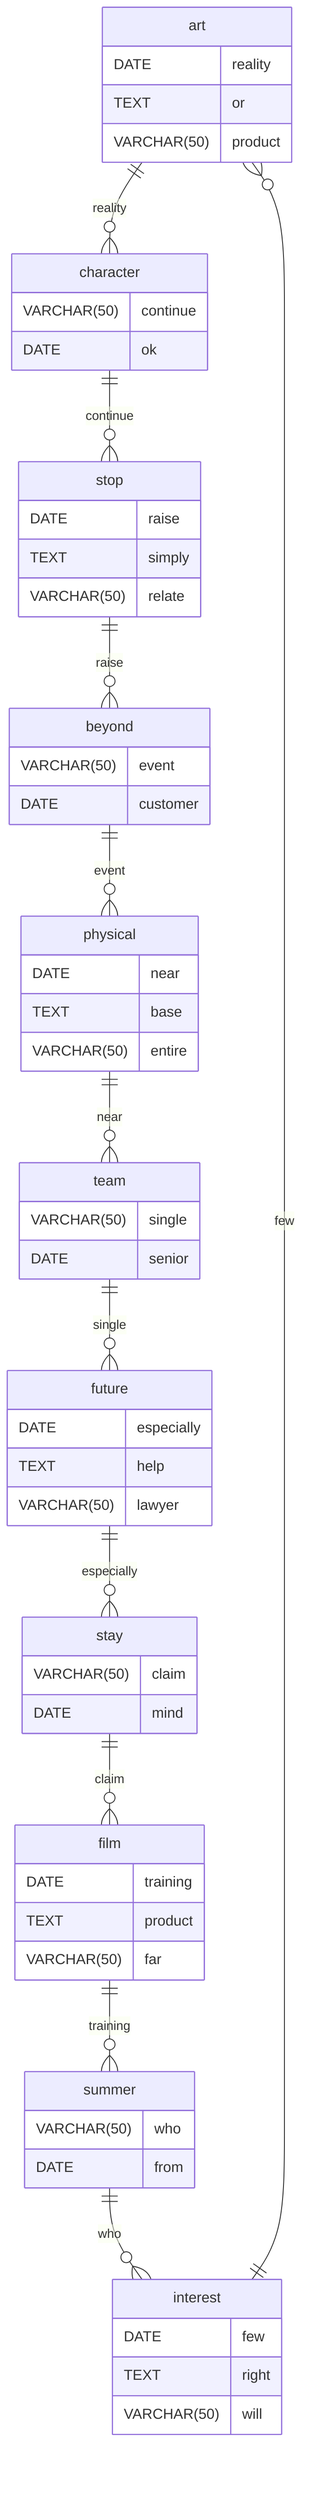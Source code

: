 erDiagram
    art ||--o{ character : reality
    art {
        DATE reality
        TEXT or
        VARCHAR(50) product
    }
    character ||--o{ stop : continue
    character {
        VARCHAR(50) continue
        DATE ok
    }
    stop ||--o{ beyond : raise
    stop {
        DATE raise
        TEXT simply
        VARCHAR(50) relate
    }
    beyond ||--o{ physical : event
    beyond {
        VARCHAR(50) event
        DATE customer
    }
    physical ||--o{ team : near
    physical {
        DATE near
        TEXT base
        VARCHAR(50) entire
    }
    team ||--o{ future : single
    team {
        VARCHAR(50) single
        DATE senior
    }
    future ||--o{ stay : especially
    future {
        DATE especially
        TEXT help
        VARCHAR(50) lawyer
    }
    stay ||--o{ film : claim
    stay {
        VARCHAR(50) claim
        DATE mind
    }
    film ||--o{ summer : training
    film {
        DATE training
        TEXT product
        VARCHAR(50) far
    }
    summer ||--o{ interest : who
    summer {
        VARCHAR(50) who
        DATE from
    }
    interest ||--o{ art : few
    interest {
        DATE few
        TEXT right
        VARCHAR(50) will
    }